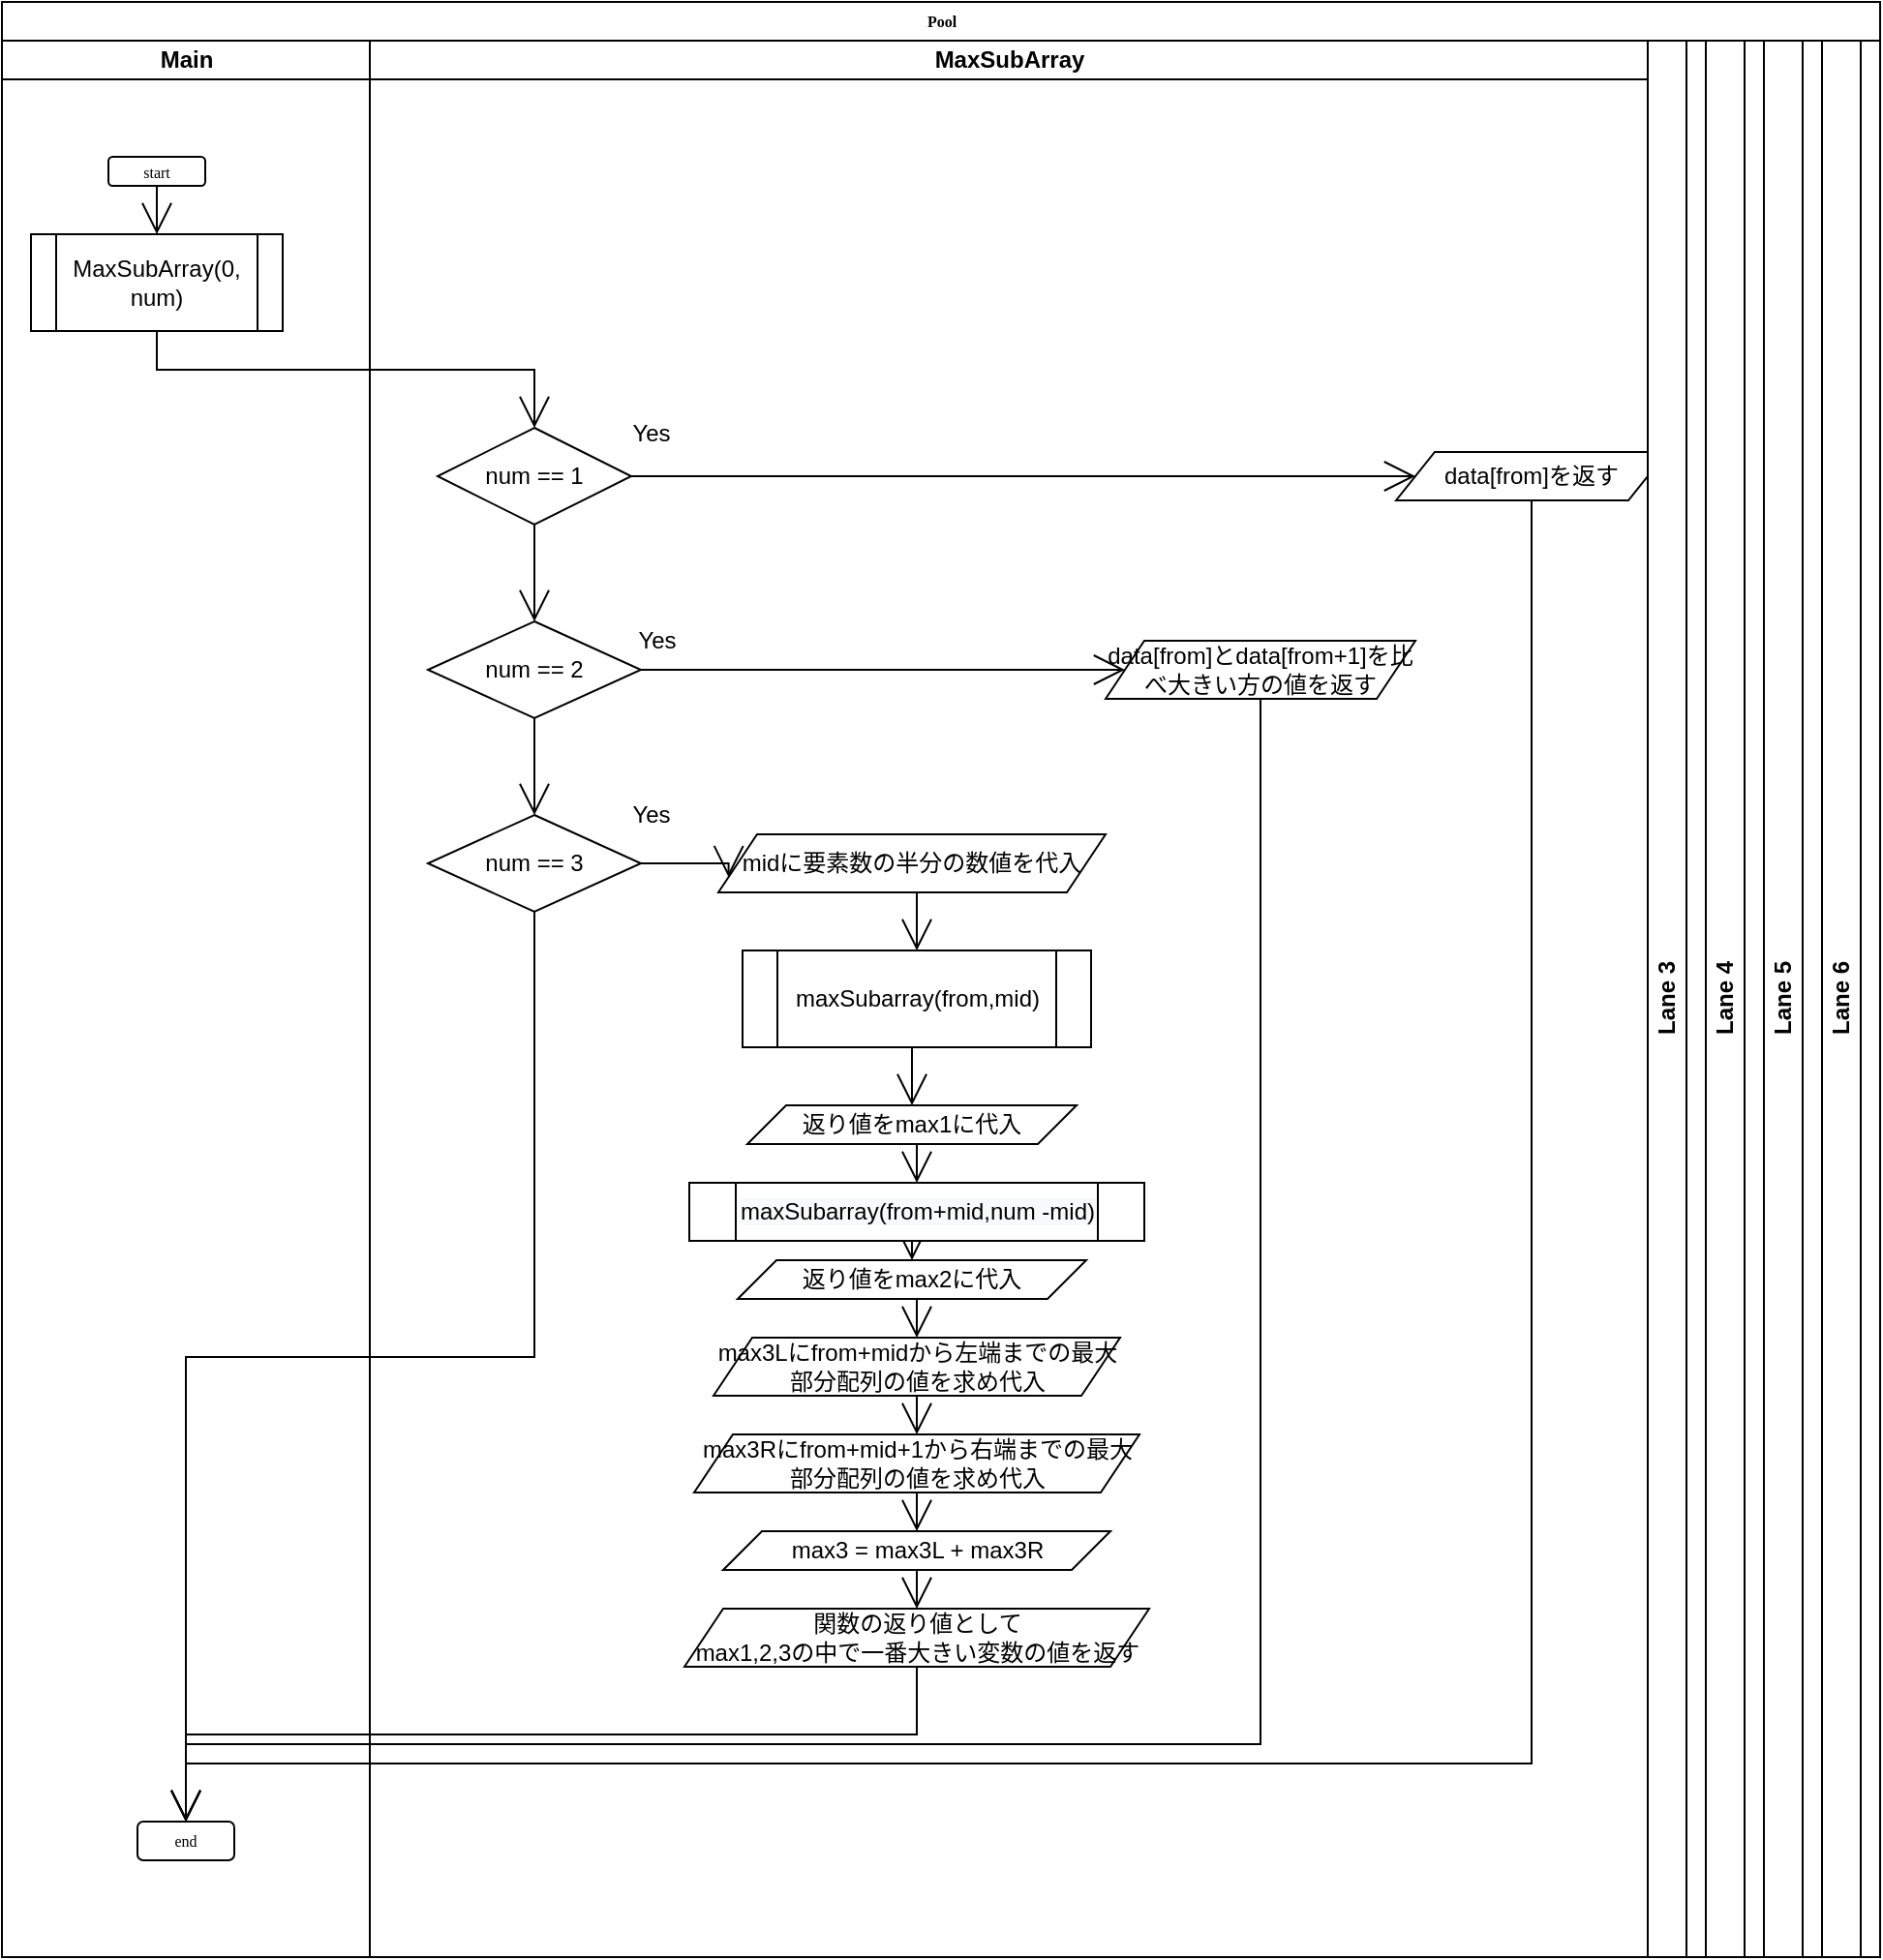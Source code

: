 <mxfile version="17.4.6" type="github">
  <diagram name="Page-1" id="74e2e168-ea6b-b213-b513-2b3c1d86103e">
    <mxGraphModel dx="2555" dy="1005" grid="1" gridSize="10" guides="1" tooltips="1" connect="1" arrows="1" fold="1" page="1" pageScale="1" pageWidth="1100" pageHeight="850" background="none" math="0" shadow="0">
      <root>
        <mxCell id="0" />
        <mxCell id="1" parent="0" />
        <mxCell id="77e6c97f196da883-1" value="Pool" style="swimlane;html=1;childLayout=stackLayout;startSize=20;rounded=0;shadow=0;labelBackgroundColor=none;strokeWidth=1;fontFamily=Verdana;fontSize=8;align=center;" parent="1" vertex="1">
          <mxGeometry x="40" y="90" width="970" height="1010" as="geometry" />
        </mxCell>
        <mxCell id="77e6c97f196da883-2" value="Main" style="swimlane;html=1;startSize=20;" parent="77e6c97f196da883-1" vertex="1">
          <mxGeometry y="20" width="190" height="990" as="geometry" />
        </mxCell>
        <mxCell id="zZXoh5Jl4H94AEWi5GMI-18" style="edgeStyle=none;curved=1;rounded=0;orthogonalLoop=1;jettySize=auto;html=1;exitX=0.5;exitY=1;exitDx=0;exitDy=0;entryX=0.5;entryY=0;entryDx=0;entryDy=0;endArrow=open;startSize=14;endSize=14;sourcePerimeterSpacing=8;targetPerimeterSpacing=8;" edge="1" parent="77e6c97f196da883-2" source="77e6c97f196da883-8" target="zZXoh5Jl4H94AEWi5GMI-1">
          <mxGeometry relative="1" as="geometry" />
        </mxCell>
        <mxCell id="77e6c97f196da883-8" value="start" style="rounded=1;whiteSpace=wrap;html=1;shadow=0;labelBackgroundColor=none;strokeWidth=1;fontFamily=Verdana;fontSize=8;align=center;" parent="77e6c97f196da883-2" vertex="1">
          <mxGeometry x="55" y="60" width="50" height="15" as="geometry" />
        </mxCell>
        <mxCell id="77e6c97f196da883-10" value="end" style="rounded=1;whiteSpace=wrap;html=1;shadow=0;labelBackgroundColor=none;strokeWidth=1;fontFamily=Verdana;fontSize=8;align=center;" parent="77e6c97f196da883-2" vertex="1">
          <mxGeometry x="70" y="920" width="50" height="20" as="geometry" />
        </mxCell>
        <mxCell id="zZXoh5Jl4H94AEWi5GMI-1" value="MaxSubArray(0, num)" style="shape=process;whiteSpace=wrap;html=1;backgroundOutline=1;hachureGap=4;" vertex="1" parent="77e6c97f196da883-2">
          <mxGeometry x="15" y="100" width="130" height="50" as="geometry" />
        </mxCell>
        <mxCell id="77e6c97f196da883-3" value="MaxSubArray" style="swimlane;html=1;startSize=20;" parent="77e6c97f196da883-1" vertex="1">
          <mxGeometry x="190" y="20" width="660" height="990" as="geometry" />
        </mxCell>
        <mxCell id="zZXoh5Jl4H94AEWi5GMI-21" style="edgeStyle=orthogonalEdgeStyle;rounded=0;orthogonalLoop=1;jettySize=auto;html=1;exitX=1;exitY=0.5;exitDx=0;exitDy=0;entryX=0;entryY=0.5;entryDx=0;entryDy=0;endArrow=open;startSize=14;endSize=14;sourcePerimeterSpacing=8;targetPerimeterSpacing=8;" edge="1" parent="77e6c97f196da883-3" source="zZXoh5Jl4H94AEWi5GMI-2" target="zZXoh5Jl4H94AEWi5GMI-5">
          <mxGeometry relative="1" as="geometry" />
        </mxCell>
        <mxCell id="zZXoh5Jl4H94AEWi5GMI-22" style="edgeStyle=orthogonalEdgeStyle;rounded=0;orthogonalLoop=1;jettySize=auto;html=1;exitX=0.5;exitY=1;exitDx=0;exitDy=0;entryX=0.5;entryY=0;entryDx=0;entryDy=0;endArrow=open;startSize=14;endSize=14;sourcePerimeterSpacing=8;targetPerimeterSpacing=8;" edge="1" parent="77e6c97f196da883-3" source="zZXoh5Jl4H94AEWi5GMI-2" target="zZXoh5Jl4H94AEWi5GMI-3">
          <mxGeometry relative="1" as="geometry" />
        </mxCell>
        <mxCell id="zZXoh5Jl4H94AEWi5GMI-2" value="num == 1" style="rhombus;whiteSpace=wrap;html=1;hachureGap=4;" vertex="1" parent="77e6c97f196da883-3">
          <mxGeometry x="35" y="200" width="100" height="50" as="geometry" />
        </mxCell>
        <mxCell id="zZXoh5Jl4H94AEWi5GMI-23" style="edgeStyle=orthogonalEdgeStyle;rounded=0;orthogonalLoop=1;jettySize=auto;html=1;exitX=1;exitY=0.5;exitDx=0;exitDy=0;entryX=0;entryY=0.5;entryDx=0;entryDy=0;endArrow=open;startSize=14;endSize=14;sourcePerimeterSpacing=8;targetPerimeterSpacing=8;" edge="1" parent="77e6c97f196da883-3" source="zZXoh5Jl4H94AEWi5GMI-3" target="zZXoh5Jl4H94AEWi5GMI-6">
          <mxGeometry relative="1" as="geometry" />
        </mxCell>
        <mxCell id="zZXoh5Jl4H94AEWi5GMI-24" style="edgeStyle=orthogonalEdgeStyle;rounded=0;orthogonalLoop=1;jettySize=auto;html=1;exitX=0.5;exitY=1;exitDx=0;exitDy=0;entryX=0.5;entryY=0;entryDx=0;entryDy=0;endArrow=open;startSize=14;endSize=14;sourcePerimeterSpacing=8;targetPerimeterSpacing=8;" edge="1" parent="77e6c97f196da883-3" source="zZXoh5Jl4H94AEWi5GMI-3" target="zZXoh5Jl4H94AEWi5GMI-4">
          <mxGeometry relative="1" as="geometry" />
        </mxCell>
        <mxCell id="zZXoh5Jl4H94AEWi5GMI-3" value="num == 2" style="rhombus;whiteSpace=wrap;html=1;hachureGap=4;" vertex="1" parent="77e6c97f196da883-3">
          <mxGeometry x="30" y="300" width="110" height="50" as="geometry" />
        </mxCell>
        <mxCell id="zZXoh5Jl4H94AEWi5GMI-25" style="edgeStyle=orthogonalEdgeStyle;rounded=0;orthogonalLoop=1;jettySize=auto;html=1;exitX=1;exitY=0.5;exitDx=0;exitDy=0;entryX=0;entryY=0.75;entryDx=0;entryDy=0;endArrow=open;startSize=14;endSize=14;sourcePerimeterSpacing=8;targetPerimeterSpacing=8;" edge="1" parent="77e6c97f196da883-3" source="zZXoh5Jl4H94AEWi5GMI-4" target="zZXoh5Jl4H94AEWi5GMI-7">
          <mxGeometry relative="1" as="geometry" />
        </mxCell>
        <mxCell id="zZXoh5Jl4H94AEWi5GMI-4" value="num == 3" style="rhombus;whiteSpace=wrap;html=1;hachureGap=4;" vertex="1" parent="77e6c97f196da883-3">
          <mxGeometry x="30" y="400" width="110" height="50" as="geometry" />
        </mxCell>
        <mxCell id="zZXoh5Jl4H94AEWi5GMI-5" value="data[from]を返す" style="shape=parallelogram;perimeter=parallelogramPerimeter;whiteSpace=wrap;html=1;fixedSize=1;hachureGap=4;" vertex="1" parent="77e6c97f196da883-3">
          <mxGeometry x="530" y="212.5" width="140" height="25" as="geometry" />
        </mxCell>
        <mxCell id="zZXoh5Jl4H94AEWi5GMI-6" value="data[from]とdata[from+1]を比べ大きい方の値を返す" style="shape=parallelogram;perimeter=parallelogramPerimeter;whiteSpace=wrap;html=1;fixedSize=1;hachureGap=4;" vertex="1" parent="77e6c97f196da883-3">
          <mxGeometry x="380" y="310" width="160" height="30" as="geometry" />
        </mxCell>
        <mxCell id="zZXoh5Jl4H94AEWi5GMI-26" style="edgeStyle=orthogonalEdgeStyle;rounded=0;orthogonalLoop=1;jettySize=auto;html=1;exitX=0.5;exitY=1;exitDx=0;exitDy=0;entryX=0.5;entryY=0;entryDx=0;entryDy=0;endArrow=open;startSize=14;endSize=14;sourcePerimeterSpacing=8;targetPerimeterSpacing=8;" edge="1" parent="77e6c97f196da883-3" source="zZXoh5Jl4H94AEWi5GMI-7" target="zZXoh5Jl4H94AEWi5GMI-8">
          <mxGeometry relative="1" as="geometry" />
        </mxCell>
        <mxCell id="zZXoh5Jl4H94AEWi5GMI-7" value="midに要素数の半分の数値を代入" style="shape=parallelogram;perimeter=parallelogramPerimeter;whiteSpace=wrap;html=1;fixedSize=1;hachureGap=4;" vertex="1" parent="77e6c97f196da883-3">
          <mxGeometry x="180" y="410" width="200" height="30" as="geometry" />
        </mxCell>
        <mxCell id="zZXoh5Jl4H94AEWi5GMI-29" style="edgeStyle=orthogonalEdgeStyle;rounded=0;orthogonalLoop=1;jettySize=auto;html=1;exitX=0.5;exitY=1;exitDx=0;exitDy=0;entryX=0.5;entryY=0;entryDx=0;entryDy=0;endArrow=open;startSize=14;endSize=14;sourcePerimeterSpacing=8;targetPerimeterSpacing=8;" edge="1" parent="77e6c97f196da883-3" source="zZXoh5Jl4H94AEWi5GMI-9" target="zZXoh5Jl4H94AEWi5GMI-12">
          <mxGeometry relative="1" as="geometry" />
        </mxCell>
        <mxCell id="zZXoh5Jl4H94AEWi5GMI-9" value="&lt;span style=&quot;color: rgb(0 , 0 , 0) ; font-family: &amp;#34;helvetica&amp;#34; ; font-size: 12px ; font-style: normal ; font-weight: 400 ; letter-spacing: normal ; text-align: center ; text-indent: 0px ; text-transform: none ; word-spacing: 0px ; background-color: rgb(248 , 249 , 250) ; display: inline ; float: none&quot;&gt;maxSubarray(from+mid,num -mid)&lt;/span&gt;" style="shape=process;whiteSpace=wrap;html=1;backgroundOutline=1;hachureGap=4;" vertex="1" parent="77e6c97f196da883-3">
          <mxGeometry x="165" y="590" width="235" height="30" as="geometry" />
        </mxCell>
        <mxCell id="zZXoh5Jl4H94AEWi5GMI-28" style="edgeStyle=orthogonalEdgeStyle;rounded=0;orthogonalLoop=1;jettySize=auto;html=1;exitX=0.5;exitY=1;exitDx=0;exitDy=0;entryX=0.5;entryY=0;entryDx=0;entryDy=0;endArrow=open;startSize=14;endSize=14;sourcePerimeterSpacing=8;targetPerimeterSpacing=8;" edge="1" parent="77e6c97f196da883-3" source="zZXoh5Jl4H94AEWi5GMI-11" target="zZXoh5Jl4H94AEWi5GMI-9">
          <mxGeometry relative="1" as="geometry" />
        </mxCell>
        <mxCell id="zZXoh5Jl4H94AEWi5GMI-11" value="返り値をmax1に代入" style="shape=parallelogram;perimeter=parallelogramPerimeter;whiteSpace=wrap;html=1;fixedSize=1;hachureGap=4;" vertex="1" parent="77e6c97f196da883-3">
          <mxGeometry x="195" y="550" width="170" height="20" as="geometry" />
        </mxCell>
        <mxCell id="zZXoh5Jl4H94AEWi5GMI-30" style="edgeStyle=orthogonalEdgeStyle;rounded=0;orthogonalLoop=1;jettySize=auto;html=1;exitX=0.5;exitY=1;exitDx=0;exitDy=0;entryX=0.5;entryY=0;entryDx=0;entryDy=0;endArrow=open;startSize=14;endSize=14;sourcePerimeterSpacing=8;targetPerimeterSpacing=8;" edge="1" parent="77e6c97f196da883-3" source="zZXoh5Jl4H94AEWi5GMI-12" target="zZXoh5Jl4H94AEWi5GMI-13">
          <mxGeometry relative="1" as="geometry" />
        </mxCell>
        <mxCell id="zZXoh5Jl4H94AEWi5GMI-12" value="返り値をmax2に代入" style="shape=parallelogram;perimeter=parallelogramPerimeter;whiteSpace=wrap;html=1;fixedSize=1;hachureGap=4;" vertex="1" parent="77e6c97f196da883-3">
          <mxGeometry x="190" y="630" width="180" height="20" as="geometry" />
        </mxCell>
        <mxCell id="zZXoh5Jl4H94AEWi5GMI-31" style="edgeStyle=orthogonalEdgeStyle;rounded=0;orthogonalLoop=1;jettySize=auto;html=1;exitX=0.5;exitY=1;exitDx=0;exitDy=0;entryX=0.5;entryY=0;entryDx=0;entryDy=0;endArrow=open;startSize=14;endSize=14;sourcePerimeterSpacing=8;targetPerimeterSpacing=8;" edge="1" parent="77e6c97f196da883-3" source="zZXoh5Jl4H94AEWi5GMI-13" target="zZXoh5Jl4H94AEWi5GMI-14">
          <mxGeometry relative="1" as="geometry" />
        </mxCell>
        <mxCell id="zZXoh5Jl4H94AEWi5GMI-13" value="max3Lにfrom+midから左端までの最大部分配列の値を求め代入" style="shape=parallelogram;perimeter=parallelogramPerimeter;whiteSpace=wrap;html=1;fixedSize=1;hachureGap=4;" vertex="1" parent="77e6c97f196da883-3">
          <mxGeometry x="177.5" y="670" width="210" height="30" as="geometry" />
        </mxCell>
        <mxCell id="zZXoh5Jl4H94AEWi5GMI-32" style="edgeStyle=orthogonalEdgeStyle;rounded=0;orthogonalLoop=1;jettySize=auto;html=1;exitX=0.5;exitY=1;exitDx=0;exitDy=0;entryX=0.5;entryY=0;entryDx=0;entryDy=0;endArrow=open;startSize=14;endSize=14;sourcePerimeterSpacing=8;targetPerimeterSpacing=8;" edge="1" parent="77e6c97f196da883-3" source="zZXoh5Jl4H94AEWi5GMI-14" target="zZXoh5Jl4H94AEWi5GMI-15">
          <mxGeometry relative="1" as="geometry" />
        </mxCell>
        <mxCell id="zZXoh5Jl4H94AEWi5GMI-14" value="max3Rにfrom+mid+1から右端までの最大部分配列の値を求め代入" style="shape=parallelogram;perimeter=parallelogramPerimeter;whiteSpace=wrap;html=1;fixedSize=1;hachureGap=4;" vertex="1" parent="77e6c97f196da883-3">
          <mxGeometry x="167.5" y="720" width="230" height="30" as="geometry" />
        </mxCell>
        <mxCell id="zZXoh5Jl4H94AEWi5GMI-33" style="edgeStyle=orthogonalEdgeStyle;rounded=0;orthogonalLoop=1;jettySize=auto;html=1;exitX=0.5;exitY=1;exitDx=0;exitDy=0;entryX=0.5;entryY=0;entryDx=0;entryDy=0;endArrow=open;startSize=14;endSize=14;sourcePerimeterSpacing=8;targetPerimeterSpacing=8;" edge="1" parent="77e6c97f196da883-3" source="zZXoh5Jl4H94AEWi5GMI-15" target="zZXoh5Jl4H94AEWi5GMI-16">
          <mxGeometry relative="1" as="geometry" />
        </mxCell>
        <mxCell id="zZXoh5Jl4H94AEWi5GMI-15" value="max3 = max3L + max3R" style="shape=parallelogram;perimeter=parallelogramPerimeter;whiteSpace=wrap;html=1;fixedSize=1;hachureGap=4;" vertex="1" parent="77e6c97f196da883-3">
          <mxGeometry x="182.5" y="770" width="200" height="20" as="geometry" />
        </mxCell>
        <mxCell id="zZXoh5Jl4H94AEWi5GMI-16" value="関数の返り値として&lt;br&gt;max1,2,3の中で一番大きい変数の値を返す" style="shape=parallelogram;perimeter=parallelogramPerimeter;whiteSpace=wrap;html=1;fixedSize=1;hachureGap=4;" vertex="1" parent="77e6c97f196da883-3">
          <mxGeometry x="162.5" y="810" width="240" height="30" as="geometry" />
        </mxCell>
        <mxCell id="zZXoh5Jl4H94AEWi5GMI-27" style="edgeStyle=orthogonalEdgeStyle;rounded=0;orthogonalLoop=1;jettySize=auto;html=1;exitX=0.5;exitY=1;exitDx=0;exitDy=0;entryX=0.5;entryY=0;entryDx=0;entryDy=0;endArrow=open;startSize=14;endSize=14;sourcePerimeterSpacing=8;targetPerimeterSpacing=8;" edge="1" parent="77e6c97f196da883-3" source="zZXoh5Jl4H94AEWi5GMI-8" target="zZXoh5Jl4H94AEWi5GMI-11">
          <mxGeometry relative="1" as="geometry" />
        </mxCell>
        <mxCell id="zZXoh5Jl4H94AEWi5GMI-8" value="maxSubarray(from,mid)" style="shape=process;whiteSpace=wrap;html=1;backgroundOutline=1;hachureGap=4;" vertex="1" parent="77e6c97f196da883-3">
          <mxGeometry x="192.5" y="470" width="180" height="50" as="geometry" />
        </mxCell>
        <mxCell id="zZXoh5Jl4H94AEWi5GMI-38" value="Yes" style="text;html=1;align=center;verticalAlign=middle;resizable=0;points=[];autosize=1;strokeColor=none;fillColor=none;hachureGap=4;" vertex="1" parent="77e6c97f196da883-3">
          <mxGeometry x="130" y="192.5" width="30" height="20" as="geometry" />
        </mxCell>
        <mxCell id="zZXoh5Jl4H94AEWi5GMI-39" value="Yes" style="text;html=1;align=center;verticalAlign=middle;resizable=0;points=[];autosize=1;strokeColor=none;fillColor=none;hachureGap=4;" vertex="1" parent="77e6c97f196da883-3">
          <mxGeometry x="132.5" y="300" width="30" height="20" as="geometry" />
        </mxCell>
        <mxCell id="zZXoh5Jl4H94AEWi5GMI-40" value="Yes" style="text;html=1;align=center;verticalAlign=middle;resizable=0;points=[];autosize=1;strokeColor=none;fillColor=none;hachureGap=4;" vertex="1" parent="77e6c97f196da883-3">
          <mxGeometry x="130" y="390" width="30" height="20" as="geometry" />
        </mxCell>
        <mxCell id="77e6c97f196da883-4" value="Lane 3" style="swimlane;html=1;startSize=20;" parent="77e6c97f196da883-1" vertex="1" collapsed="1">
          <mxGeometry x="850" y="20" width="30" height="990" as="geometry">
            <mxRectangle x="510" y="20" width="160" height="730" as="alternateBounds" />
          </mxGeometry>
        </mxCell>
        <mxCell id="77e6c97f196da883-5" value="Lane 4" style="swimlane;html=1;startSize=20;" parent="77e6c97f196da883-1" vertex="1" collapsed="1">
          <mxGeometry x="880" y="20" width="30" height="990" as="geometry">
            <mxRectangle x="540" y="20" width="160" height="730" as="alternateBounds" />
          </mxGeometry>
        </mxCell>
        <mxCell id="77e6c97f196da883-6" value="Lane 5" style="swimlane;html=1;startSize=20;" parent="77e6c97f196da883-1" vertex="1" collapsed="1">
          <mxGeometry x="910" y="20" width="30" height="990" as="geometry">
            <mxRectangle x="570" y="20" width="160" height="730" as="alternateBounds" />
          </mxGeometry>
        </mxCell>
        <mxCell id="77e6c97f196da883-7" value="Lane 6" style="swimlane;html=1;startSize=20;" parent="77e6c97f196da883-1" vertex="1" collapsed="1">
          <mxGeometry x="940" y="20" width="30" height="990" as="geometry">
            <mxRectangle x="600" y="20" width="160" height="730" as="alternateBounds" />
          </mxGeometry>
        </mxCell>
        <mxCell id="zZXoh5Jl4H94AEWi5GMI-20" style="edgeStyle=orthogonalEdgeStyle;rounded=0;orthogonalLoop=1;jettySize=auto;html=1;exitX=0.5;exitY=1;exitDx=0;exitDy=0;entryX=0.5;entryY=0;entryDx=0;entryDy=0;endArrow=open;startSize=14;endSize=14;sourcePerimeterSpacing=8;targetPerimeterSpacing=8;" edge="1" parent="77e6c97f196da883-1" source="zZXoh5Jl4H94AEWi5GMI-1" target="zZXoh5Jl4H94AEWi5GMI-2">
          <mxGeometry relative="1" as="geometry" />
        </mxCell>
        <mxCell id="zZXoh5Jl4H94AEWi5GMI-34" style="edgeStyle=orthogonalEdgeStyle;rounded=0;orthogonalLoop=1;jettySize=auto;html=1;exitX=0.5;exitY=1;exitDx=0;exitDy=0;entryX=0.5;entryY=0;entryDx=0;entryDy=0;endArrow=open;startSize=14;endSize=14;sourcePerimeterSpacing=8;targetPerimeterSpacing=8;" edge="1" parent="77e6c97f196da883-1" source="zZXoh5Jl4H94AEWi5GMI-16" target="77e6c97f196da883-10">
          <mxGeometry relative="1" as="geometry" />
        </mxCell>
        <mxCell id="zZXoh5Jl4H94AEWi5GMI-35" style="edgeStyle=orthogonalEdgeStyle;rounded=0;orthogonalLoop=1;jettySize=auto;html=1;exitX=0.5;exitY=1;exitDx=0;exitDy=0;entryX=0.5;entryY=0;entryDx=0;entryDy=0;endArrow=open;startSize=14;endSize=14;sourcePerimeterSpacing=8;targetPerimeterSpacing=8;" edge="1" parent="77e6c97f196da883-1" source="zZXoh5Jl4H94AEWi5GMI-4" target="77e6c97f196da883-10">
          <mxGeometry relative="1" as="geometry" />
        </mxCell>
        <mxCell id="zZXoh5Jl4H94AEWi5GMI-36" style="edgeStyle=orthogonalEdgeStyle;rounded=0;orthogonalLoop=1;jettySize=auto;html=1;exitX=0.5;exitY=1;exitDx=0;exitDy=0;entryX=0.5;entryY=0;entryDx=0;entryDy=0;endArrow=open;startSize=14;endSize=14;sourcePerimeterSpacing=8;targetPerimeterSpacing=8;" edge="1" parent="77e6c97f196da883-1" source="zZXoh5Jl4H94AEWi5GMI-6" target="77e6c97f196da883-10">
          <mxGeometry relative="1" as="geometry">
            <Array as="points">
              <mxPoint x="650" y="900" />
              <mxPoint x="95" y="900" />
            </Array>
          </mxGeometry>
        </mxCell>
        <mxCell id="zZXoh5Jl4H94AEWi5GMI-37" style="edgeStyle=orthogonalEdgeStyle;rounded=0;orthogonalLoop=1;jettySize=auto;html=1;exitX=0.5;exitY=1;exitDx=0;exitDy=0;entryX=0.5;entryY=0;entryDx=0;entryDy=0;endArrow=open;startSize=14;endSize=14;sourcePerimeterSpacing=8;targetPerimeterSpacing=8;" edge="1" parent="77e6c97f196da883-1" source="zZXoh5Jl4H94AEWi5GMI-5" target="77e6c97f196da883-10">
          <mxGeometry relative="1" as="geometry">
            <Array as="points">
              <mxPoint x="790" y="910" />
              <mxPoint x="95" y="910" />
            </Array>
          </mxGeometry>
        </mxCell>
      </root>
    </mxGraphModel>
  </diagram>
</mxfile>
